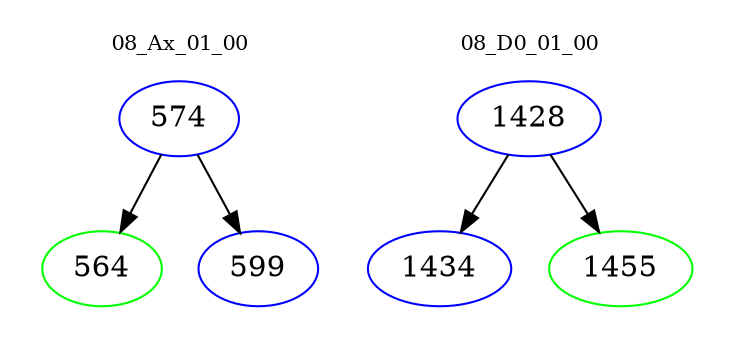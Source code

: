 digraph{
subgraph cluster_0 {
color = white
label = "08_Ax_01_00";
fontsize=10;
T0_574 [label="574", color="blue"]
T0_574 -> T0_564 [color="black"]
T0_564 [label="564", color="green"]
T0_574 -> T0_599 [color="black"]
T0_599 [label="599", color="blue"]
}
subgraph cluster_1 {
color = white
label = "08_D0_01_00";
fontsize=10;
T1_1428 [label="1428", color="blue"]
T1_1428 -> T1_1434 [color="black"]
T1_1434 [label="1434", color="blue"]
T1_1428 -> T1_1455 [color="black"]
T1_1455 [label="1455", color="green"]
}
}
